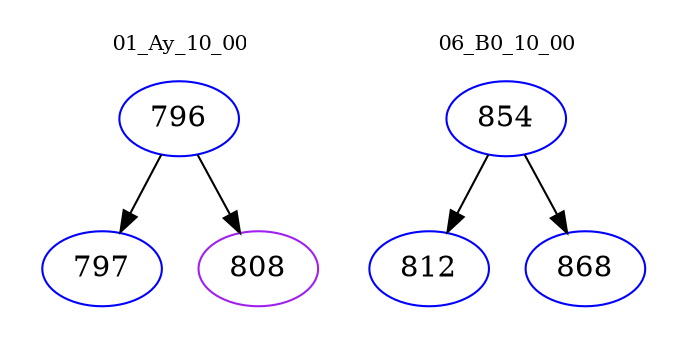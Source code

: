 digraph{
subgraph cluster_0 {
color = white
label = "01_Ay_10_00";
fontsize=10;
T0_796 [label="796", color="blue"]
T0_796 -> T0_797 [color="black"]
T0_797 [label="797", color="blue"]
T0_796 -> T0_808 [color="black"]
T0_808 [label="808", color="purple"]
}
subgraph cluster_1 {
color = white
label = "06_B0_10_00";
fontsize=10;
T1_854 [label="854", color="blue"]
T1_854 -> T1_812 [color="black"]
T1_812 [label="812", color="blue"]
T1_854 -> T1_868 [color="black"]
T1_868 [label="868", color="blue"]
}
}
